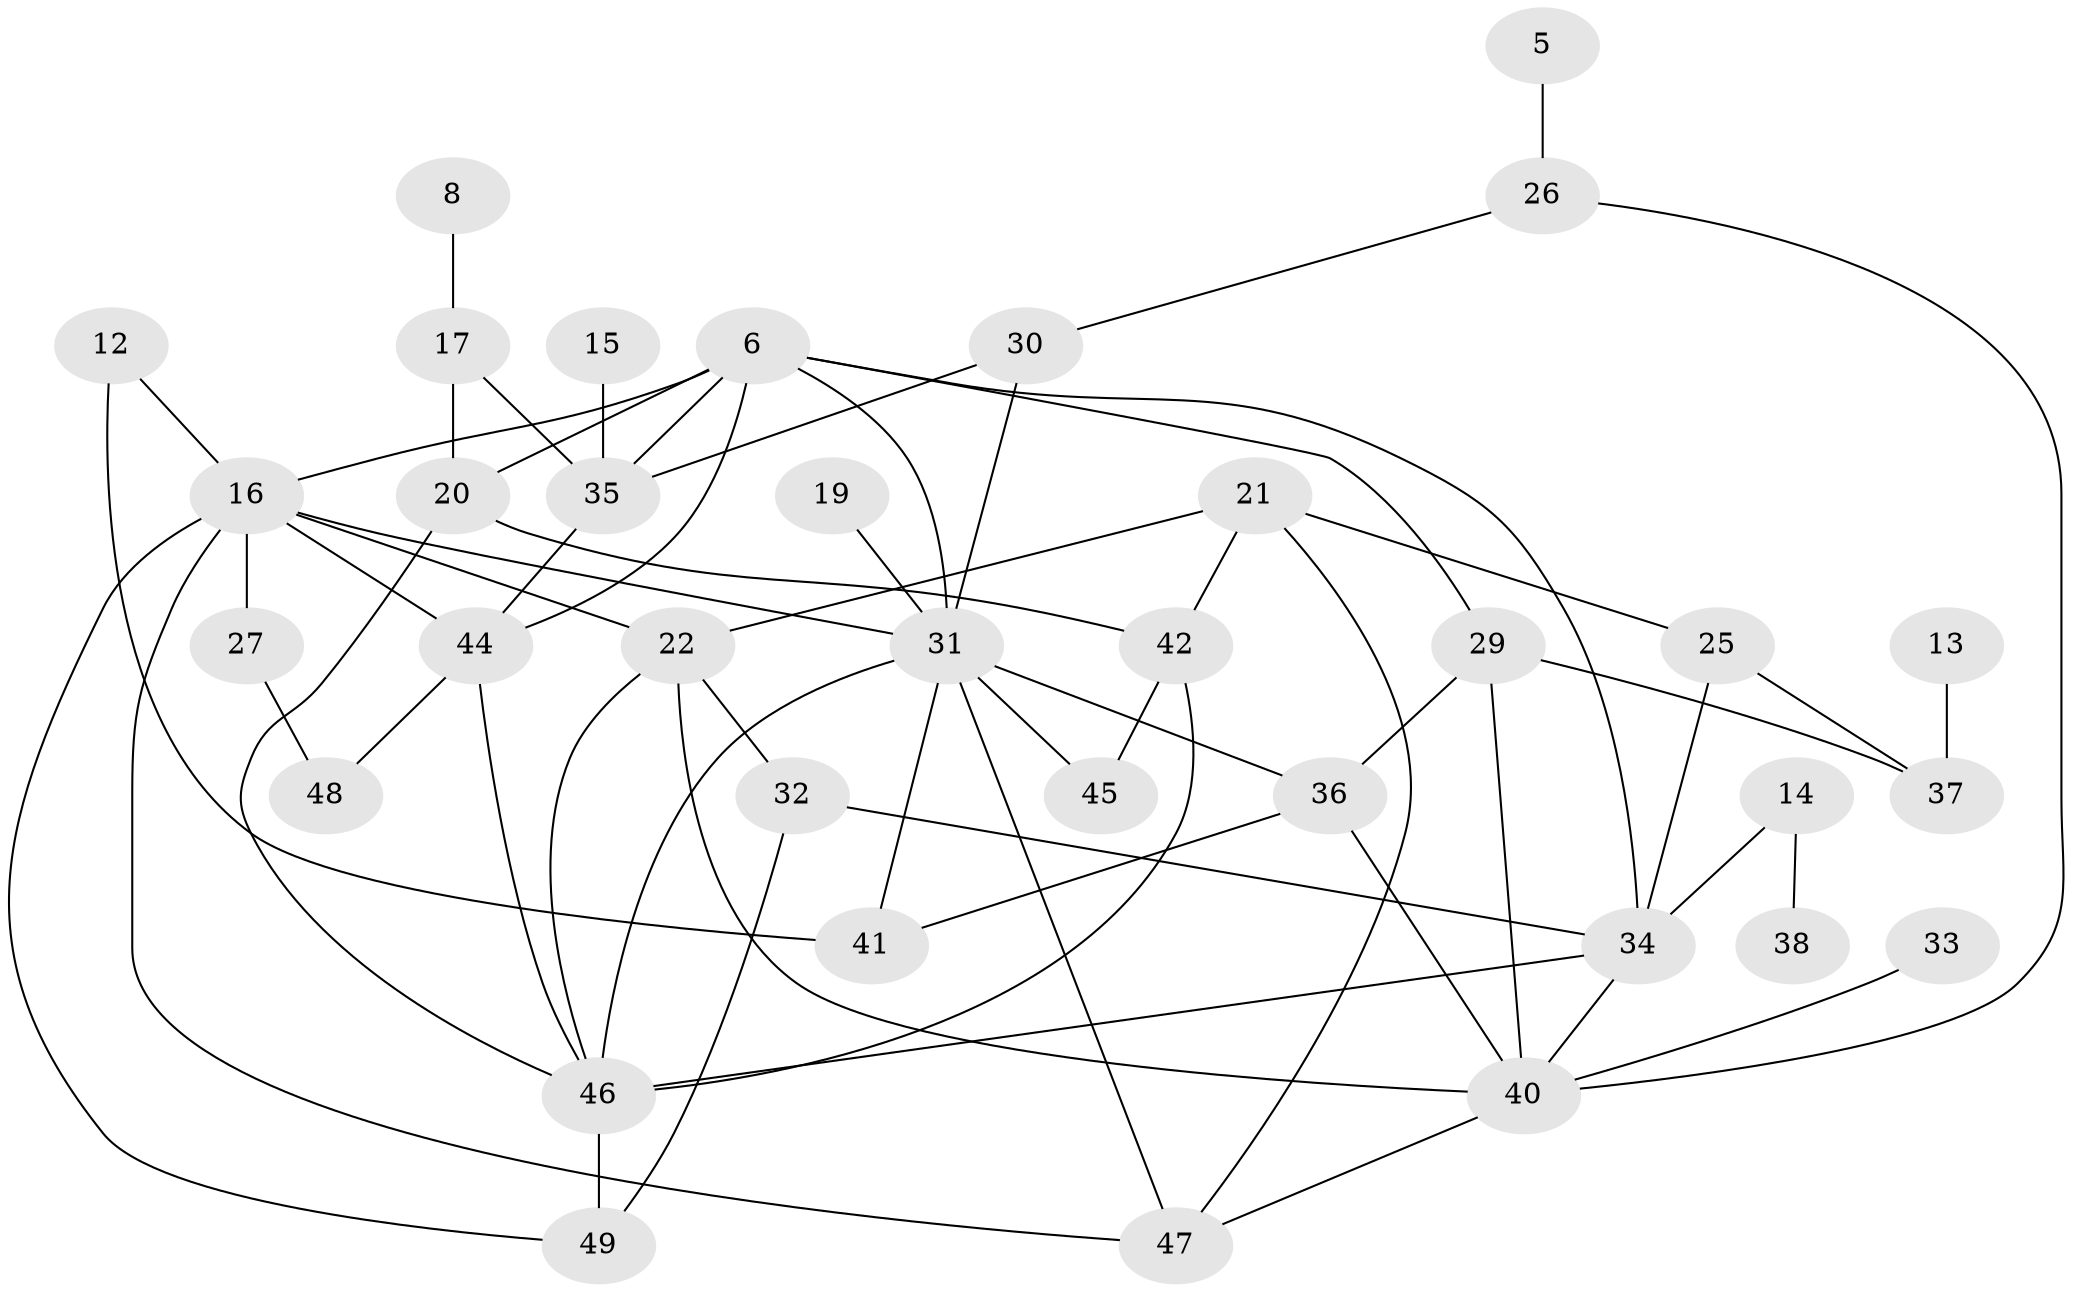 // original degree distribution, {0: 0.13402061855670103, 2: 0.21649484536082475, 1: 0.20618556701030927, 4: 0.15463917525773196, 6: 0.020618556701030927, 5: 0.07216494845360824, 3: 0.18556701030927836, 7: 0.010309278350515464}
// Generated by graph-tools (version 1.1) at 2025/00/03/09/25 03:00:55]
// undirected, 35 vertices, 62 edges
graph export_dot {
graph [start="1"]
  node [color=gray90,style=filled];
  5;
  6;
  8;
  12;
  13;
  14;
  15;
  16;
  17;
  19;
  20;
  21;
  22;
  25;
  26;
  27;
  29;
  30;
  31;
  32;
  33;
  34;
  35;
  36;
  37;
  38;
  40;
  41;
  42;
  44;
  45;
  46;
  47;
  48;
  49;
  5 -- 26 [weight=1.0];
  6 -- 16 [weight=1.0];
  6 -- 20 [weight=2.0];
  6 -- 29 [weight=1.0];
  6 -- 31 [weight=1.0];
  6 -- 34 [weight=1.0];
  6 -- 35 [weight=1.0];
  6 -- 44 [weight=1.0];
  8 -- 17 [weight=1.0];
  12 -- 16 [weight=1.0];
  12 -- 41 [weight=1.0];
  13 -- 37 [weight=1.0];
  14 -- 34 [weight=1.0];
  14 -- 38 [weight=1.0];
  15 -- 35 [weight=1.0];
  16 -- 22 [weight=1.0];
  16 -- 27 [weight=2.0];
  16 -- 31 [weight=1.0];
  16 -- 44 [weight=1.0];
  16 -- 47 [weight=1.0];
  16 -- 49 [weight=1.0];
  17 -- 20 [weight=1.0];
  17 -- 35 [weight=1.0];
  19 -- 31 [weight=1.0];
  20 -- 42 [weight=1.0];
  20 -- 46 [weight=1.0];
  21 -- 22 [weight=1.0];
  21 -- 25 [weight=1.0];
  21 -- 42 [weight=1.0];
  21 -- 47 [weight=1.0];
  22 -- 32 [weight=1.0];
  22 -- 40 [weight=1.0];
  22 -- 46 [weight=1.0];
  25 -- 34 [weight=2.0];
  25 -- 37 [weight=1.0];
  26 -- 30 [weight=1.0];
  26 -- 40 [weight=1.0];
  27 -- 48 [weight=1.0];
  29 -- 36 [weight=1.0];
  29 -- 37 [weight=1.0];
  29 -- 40 [weight=1.0];
  30 -- 31 [weight=1.0];
  30 -- 35 [weight=1.0];
  31 -- 36 [weight=1.0];
  31 -- 41 [weight=1.0];
  31 -- 45 [weight=1.0];
  31 -- 46 [weight=1.0];
  31 -- 47 [weight=1.0];
  32 -- 34 [weight=1.0];
  32 -- 49 [weight=1.0];
  33 -- 40 [weight=1.0];
  34 -- 40 [weight=1.0];
  34 -- 46 [weight=2.0];
  35 -- 44 [weight=1.0];
  36 -- 40 [weight=1.0];
  36 -- 41 [weight=1.0];
  40 -- 47 [weight=1.0];
  42 -- 45 [weight=1.0];
  42 -- 46 [weight=1.0];
  44 -- 46 [weight=1.0];
  44 -- 48 [weight=1.0];
  46 -- 49 [weight=1.0];
}
